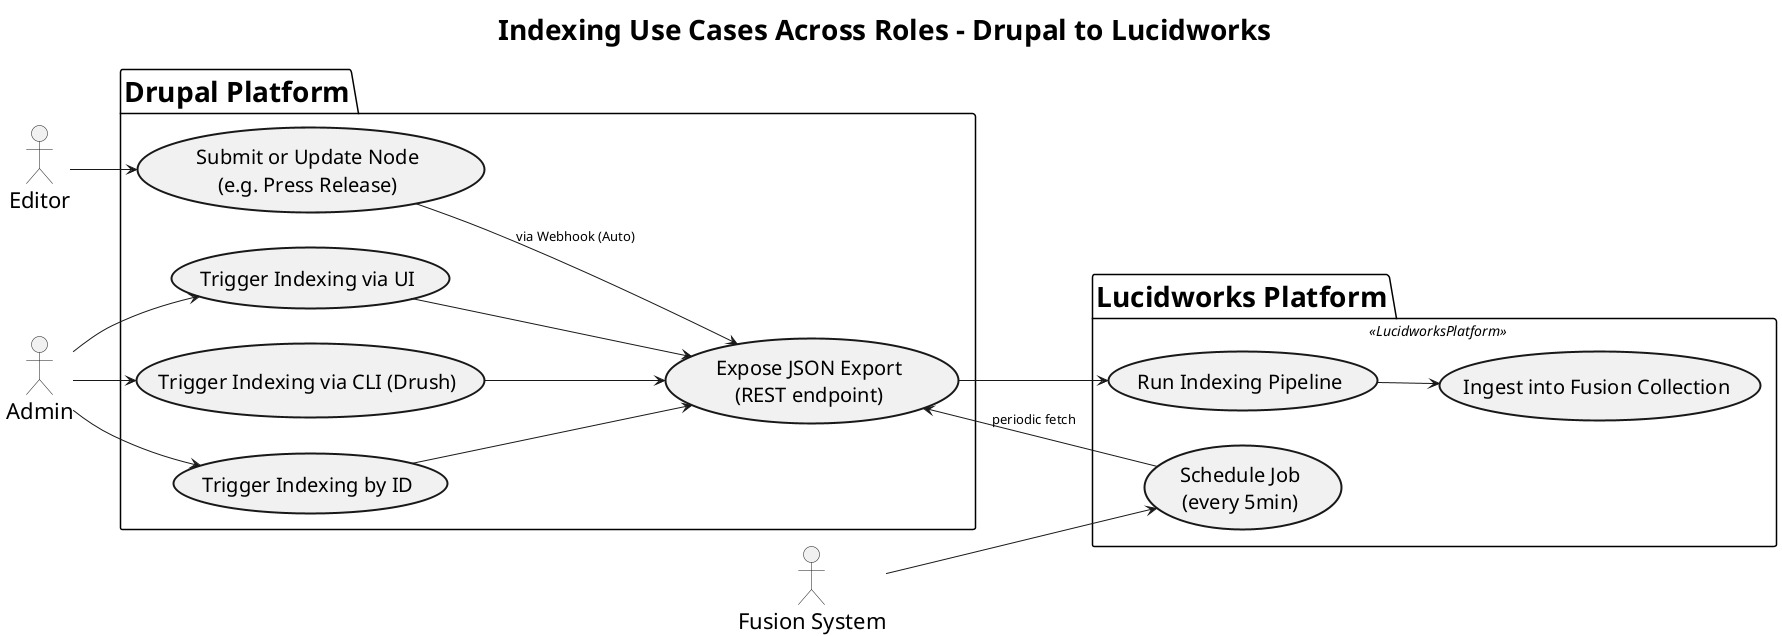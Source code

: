 @startuml

/' 
@id: UC-001
@file: UC-001--indexing-use-cases.puml
@title: Indexing Roles and Actions
@type: usecase
@description: Describes how different actors (Editor, Admin, Fusion System) interact with the indexing flow from Drupal to Lucidworks.
@related: ING-001, ING-005, ING-006
'/

<style>
  title {
    FontSize 28
  }
  actor {
    FontSize 22
    FontColor black
  }
  usecase {
    FontSize 20
    LineThickness 2
    Padding 8
  }

</style>

title Indexing Use Cases Across Roles – Drupal to Lucidworks

left to right direction

actor Editor
actor Admin
actor "Fusion System" as Fusion

package "Drupal Platform" as DrupalPlatform {
  usecase "Submit or Update Node\n(e.g. Press Release)" as UC1
  usecase "Trigger Indexing via UI" as UC2
  usecase "Trigger Indexing via CLI (Drush)" as UC3
  usecase "Trigger Indexing by ID" as UC4
  usecase "Expose JSON Export\n(REST endpoint)" as UC6
}

package "Lucidworks Platform" as LucidworksPlatform <<LucidworksPlatform>> {
  usecase "Schedule Job\n(every 5min)" as UC5
  usecase "Run Indexing Pipeline" as UC7
  usecase "Ingest into Fusion Collection" as UC8
}

Editor --> UC1
UC1 --> UC6 : via Webhook (Auto)

Admin --> UC2
Admin --> UC3
Admin --> UC4
UC2 --> UC6
UC3 --> UC6
UC4 --> UC6

Fusion --> UC5
UC5 --> UC6 : periodic fetch

UC6 --> UC7
UC7 --> UC8

@enduml